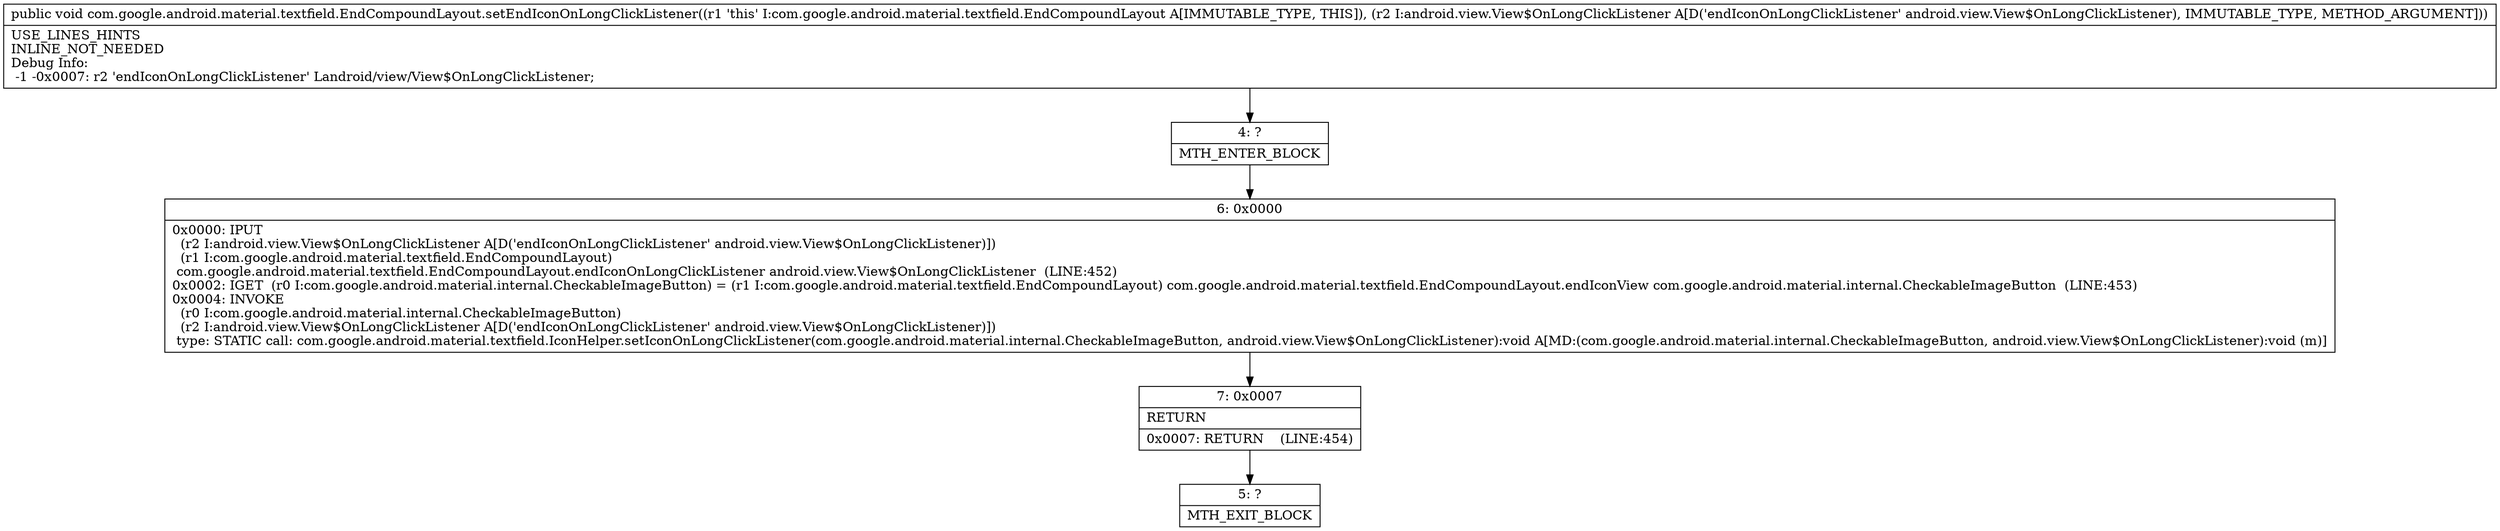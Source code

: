 digraph "CFG forcom.google.android.material.textfield.EndCompoundLayout.setEndIconOnLongClickListener(Landroid\/view\/View$OnLongClickListener;)V" {
Node_4 [shape=record,label="{4\:\ ?|MTH_ENTER_BLOCK\l}"];
Node_6 [shape=record,label="{6\:\ 0x0000|0x0000: IPUT  \l  (r2 I:android.view.View$OnLongClickListener A[D('endIconOnLongClickListener' android.view.View$OnLongClickListener)])\l  (r1 I:com.google.android.material.textfield.EndCompoundLayout)\l com.google.android.material.textfield.EndCompoundLayout.endIconOnLongClickListener android.view.View$OnLongClickListener  (LINE:452)\l0x0002: IGET  (r0 I:com.google.android.material.internal.CheckableImageButton) = (r1 I:com.google.android.material.textfield.EndCompoundLayout) com.google.android.material.textfield.EndCompoundLayout.endIconView com.google.android.material.internal.CheckableImageButton  (LINE:453)\l0x0004: INVOKE  \l  (r0 I:com.google.android.material.internal.CheckableImageButton)\l  (r2 I:android.view.View$OnLongClickListener A[D('endIconOnLongClickListener' android.view.View$OnLongClickListener)])\l type: STATIC call: com.google.android.material.textfield.IconHelper.setIconOnLongClickListener(com.google.android.material.internal.CheckableImageButton, android.view.View$OnLongClickListener):void A[MD:(com.google.android.material.internal.CheckableImageButton, android.view.View$OnLongClickListener):void (m)]\l}"];
Node_7 [shape=record,label="{7\:\ 0x0007|RETURN\l|0x0007: RETURN    (LINE:454)\l}"];
Node_5 [shape=record,label="{5\:\ ?|MTH_EXIT_BLOCK\l}"];
MethodNode[shape=record,label="{public void com.google.android.material.textfield.EndCompoundLayout.setEndIconOnLongClickListener((r1 'this' I:com.google.android.material.textfield.EndCompoundLayout A[IMMUTABLE_TYPE, THIS]), (r2 I:android.view.View$OnLongClickListener A[D('endIconOnLongClickListener' android.view.View$OnLongClickListener), IMMUTABLE_TYPE, METHOD_ARGUMENT]))  | USE_LINES_HINTS\lINLINE_NOT_NEEDED\lDebug Info:\l  \-1 \-0x0007: r2 'endIconOnLongClickListener' Landroid\/view\/View$OnLongClickListener;\l}"];
MethodNode -> Node_4;Node_4 -> Node_6;
Node_6 -> Node_7;
Node_7 -> Node_5;
}

